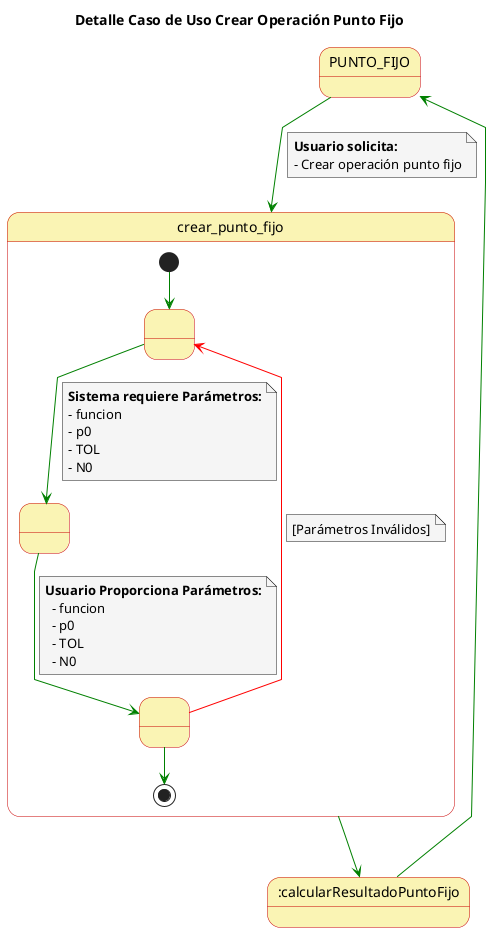 @startuml

top to bottom direction

skinparam state {
  BackgroundColor #faf4b4
  BorderColor #c90000
}

skinparam note {
  BackgroundColor #f5f5f5
}

skinparam linetype polyline

title Detalle Caso de Uso Crear Operación Punto Fijo

state PUNTO_FIJO 

PUNTO_FIJO -[#green]-> crear_punto_fijo 
note on link
  **Usuario solicita:**
  - Crear operación punto fijo
end note

state crear_punto_fijo {
  state 1 as " "
  state 2 as " "
  state 3 as " "
  
  [*] -[#green]-> 1
  1 -[#green]-> 2
  note on link
      **Sistema requiere Parámetros:**
      - funcion
      - p0
      - TOL
      - N0
  end note
  2 -[#green]-> 3
  note on link
    **Usuario Proporciona Parámetros:**
      - funcion
      - p0
      - TOL
      - N0
  end note
  3 -[#red]-> 1
  note on link
    [Parámetros Inválidos]
  end note
  3 -[#green]-> [*]
}

crear_punto_fijo -[#green]-> :calcularResultadoPuntoFijo

:calcularResultadoPuntoFijo-[#green]-> PUNTO_FIJO 

@enduml